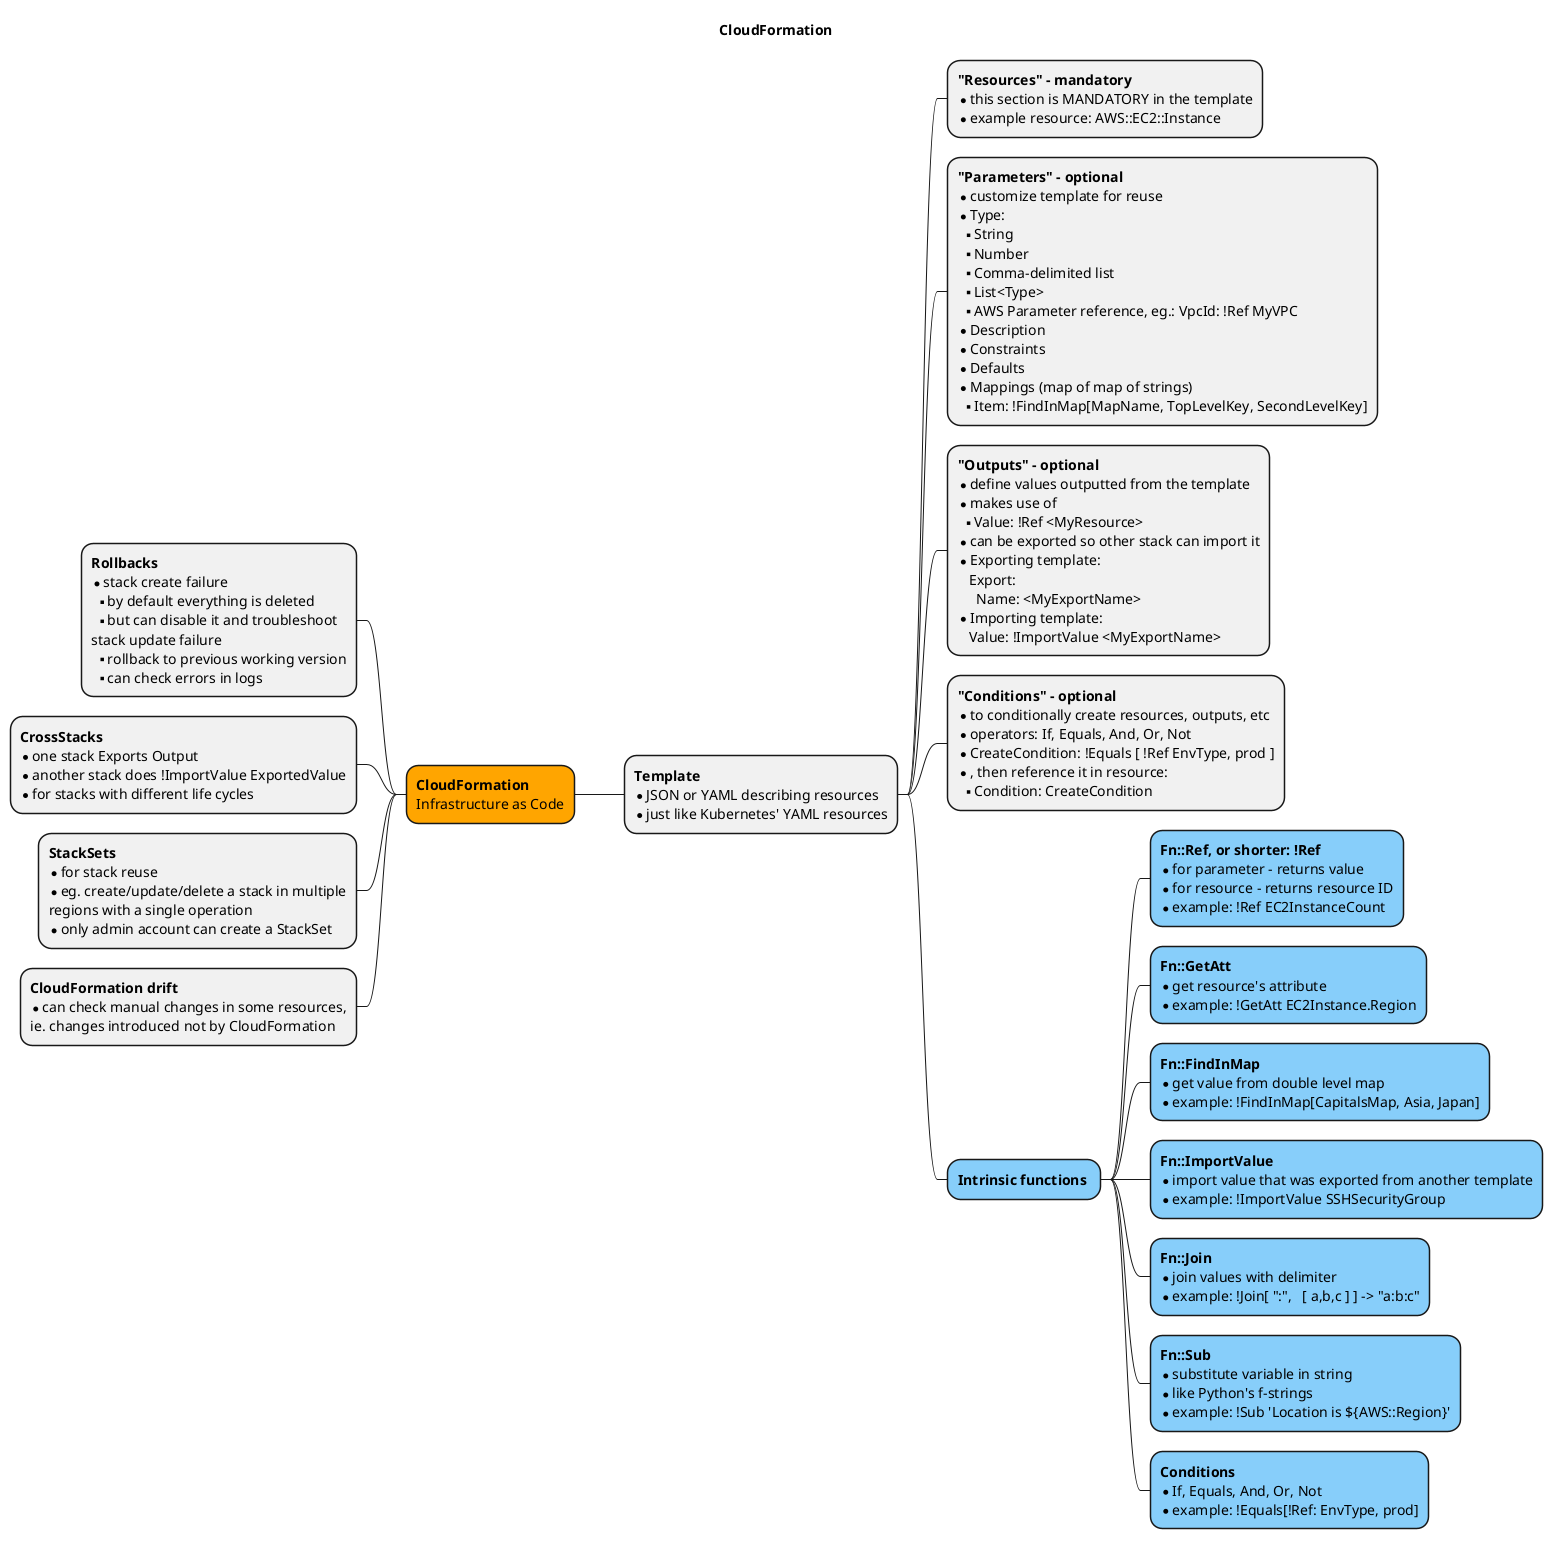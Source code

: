 @startmindmap mindmap

title CloudFormation

<style>
mindmapDiagram {
  .migration {
    BackgroundColor Pink
  }
  .orange {
    BackgroundColor orange
  }
  .functions {
    BackgroundColor LightSkyBlue
  }
  .deploy {
    BackgroundColor LightGreen
  }
}
</style>


*[#Orange] <b>CloudFormation\nInfrastructure as Code
 * <b>Template\n*JSON or YAML describing resources\n*just like Kubernetes' YAML resources
  * <b>"Resources" - mandatory\n*this section is MANDATORY in the template\n*example resource: AWS::EC2::Instance
  * <b>"Parameters" - optional\n*customize template for reuse\n*Type:\n**String\n**Number\n**Comma-delimited list\n**List<Type>\n**AWS Parameter reference, eg.: VpcId: !Ref MyVPC\n*Description\n*Constraints\n*Defaults\n*Mappings (map of map of strings)\n**Item: !FindInMap[MapName, TopLevelKey, SecondLevelKey]
  * <b>"Outputs" - optional\n*define values outputted from the template\n*makes use of\n**Value: !Ref <MyResource>\n*can be exported so other stack can import it\n*Exporting template:\n   Export:\n     Name: <MyExportName>\n*Importing template:\n   Value: !ImportValue <MyExportName>
  * <b>"Conditions" - optional\n*to conditionally create resources, outputs, etc\n*operators: If, Equals, And, Or, Not\n*CreateCondition: !Equals [ !Ref EnvType, prod ]\n*, then reference it in resource:\n** Condition: CreateCondition
  * <b>Intrinsic functions <<functions>>
   * <b>Fn::Ref, or shorter: !Ref\n*for parameter - returns value\n*for resource - returns resource ID\n*example: !Ref EC2InstanceCount <<functions>>
   * <b>Fn::GetAtt\n*get resource's attribute\n*example: !GetAtt EC2Instance.Region <<functions>>
   * <b>Fn::FindInMap\n*get value from double level map\n*example: !FindInMap[CapitalsMap, Asia, Japan] <<functions>>
   * <b>Fn::ImportValue\n*import value that was exported from another template\n*example: !ImportValue SSHSecurityGroup <<functions>>
   * <b>Fn::Join\n*join values with delimiter\n*example: !Join[ ":",   [ a,b,c ] ] -> "a:b:c" <<functions>>
   * <b>Fn::Sub\n*substitute variable in string\n*like Python's f-strings\n*example: !Sub 'Location is ${AWS::Region}' <<functions>>
   * <b>Conditions\n*If, Equals, And, Or, Not\n*example: !Equals[!Ref: EnvType, prod] <<functions>>
left side 
 * <b>Rollbacks\n*stack create failure\n**by default everything is deleted\n**but can disable it and troubleshoot\nstack update failure\n**rollback to previous working version\n**can check errors in logs
 * <b>CrossStacks\n*one stack Exports Output\n*another stack does !ImportValue ExportedValue\n*for stacks with different life cycles
 * <b>StackSets\n*for stack reuse\n*eg. create/update/delete a stack in multiple\nregions with a single operation\n*only admin account can create a StackSet
 * <b>CloudFormation drift\n*can check manual changes in some resources,\nie. changes introduced not by CloudFormation
@endmindmap

